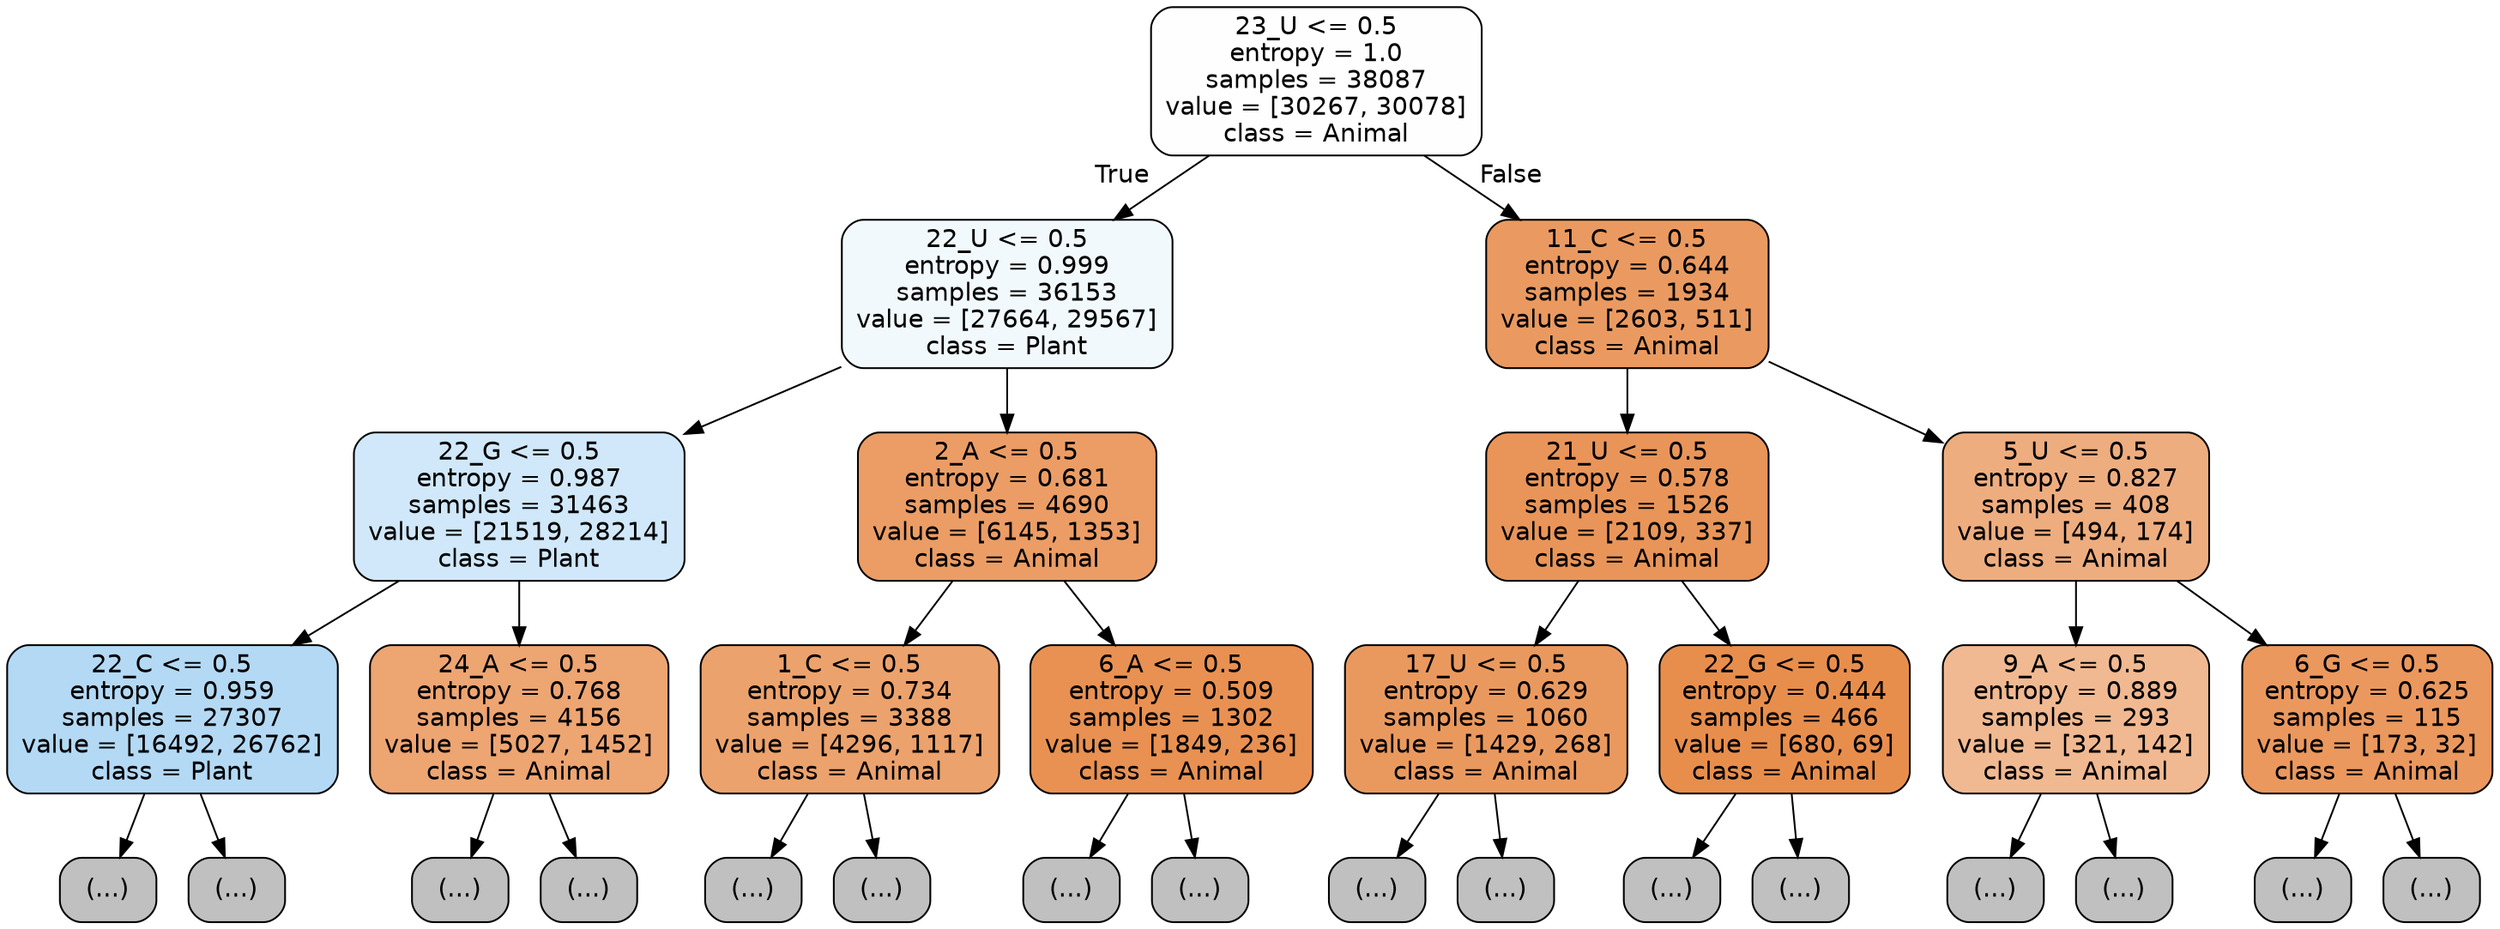 digraph Tree {
node [shape=box, style="filled, rounded", color="black", fontname="helvetica"] ;
edge [fontname="helvetica"] ;
0 [label="23_U <= 0.5\nentropy = 1.0\nsamples = 38087\nvalue = [30267, 30078]\nclass = Animal", fillcolor="#fffefe"] ;
1 [label="22_U <= 0.5\nentropy = 0.999\nsamples = 36153\nvalue = [27664, 29567]\nclass = Plant", fillcolor="#f2f9fd"] ;
0 -> 1 [labeldistance=2.5, labelangle=45, headlabel="True"] ;
2 [label="22_G <= 0.5\nentropy = 0.987\nsamples = 31463\nvalue = [21519, 28214]\nclass = Plant", fillcolor="#d0e8f9"] ;
1 -> 2 ;
3 [label="22_C <= 0.5\nentropy = 0.959\nsamples = 27307\nvalue = [16492, 26762]\nclass = Plant", fillcolor="#b3d9f5"] ;
2 -> 3 ;
4 [label="(...)", fillcolor="#C0C0C0"] ;
3 -> 4 ;
10663 [label="(...)", fillcolor="#C0C0C0"] ;
3 -> 10663 ;
12248 [label="24_A <= 0.5\nentropy = 0.768\nsamples = 4156\nvalue = [5027, 1452]\nclass = Animal", fillcolor="#eda572"] ;
2 -> 12248 ;
12249 [label="(...)", fillcolor="#C0C0C0"] ;
12248 -> 12249 ;
13932 [label="(...)", fillcolor="#C0C0C0"] ;
12248 -> 13932 ;
14005 [label="2_A <= 0.5\nentropy = 0.681\nsamples = 4690\nvalue = [6145, 1353]\nclass = Animal", fillcolor="#eb9d65"] ;
1 -> 14005 ;
14006 [label="1_C <= 0.5\nentropy = 0.734\nsamples = 3388\nvalue = [4296, 1117]\nclass = Animal", fillcolor="#eca26c"] ;
14005 -> 14006 ;
14007 [label="(...)", fillcolor="#C0C0C0"] ;
14006 -> 14007 ;
15204 [label="(...)", fillcolor="#C0C0C0"] ;
14006 -> 15204 ;
15429 [label="6_A <= 0.5\nentropy = 0.509\nsamples = 1302\nvalue = [1849, 236]\nclass = Animal", fillcolor="#e89152"] ;
14005 -> 15429 ;
15430 [label="(...)", fillcolor="#C0C0C0"] ;
15429 -> 15430 ;
15739 [label="(...)", fillcolor="#C0C0C0"] ;
15429 -> 15739 ;
15834 [label="11_C <= 0.5\nentropy = 0.644\nsamples = 1934\nvalue = [2603, 511]\nclass = Animal", fillcolor="#ea9a60"] ;
0 -> 15834 [labeldistance=2.5, labelangle=-45, headlabel="False"] ;
15835 [label="21_U <= 0.5\nentropy = 0.578\nsamples = 1526\nvalue = [2109, 337]\nclass = Animal", fillcolor="#e99559"] ;
15834 -> 15835 ;
15836 [label="17_U <= 0.5\nentropy = 0.629\nsamples = 1060\nvalue = [1429, 268]\nclass = Animal", fillcolor="#ea995e"] ;
15835 -> 15836 ;
15837 [label="(...)", fillcolor="#C0C0C0"] ;
15836 -> 15837 ;
16162 [label="(...)", fillcolor="#C0C0C0"] ;
15836 -> 16162 ;
16273 [label="22_G <= 0.5\nentropy = 0.444\nsamples = 466\nvalue = [680, 69]\nclass = Animal", fillcolor="#e88e4d"] ;
15835 -> 16273 ;
16274 [label="(...)", fillcolor="#C0C0C0"] ;
16273 -> 16274 ;
16373 [label="(...)", fillcolor="#C0C0C0"] ;
16273 -> 16373 ;
16420 [label="5_U <= 0.5\nentropy = 0.827\nsamples = 408\nvalue = [494, 174]\nclass = Animal", fillcolor="#eead7f"] ;
15834 -> 16420 ;
16421 [label="9_A <= 0.5\nentropy = 0.889\nsamples = 293\nvalue = [321, 142]\nclass = Animal", fillcolor="#f1b991"] ;
16420 -> 16421 ;
16422 [label="(...)", fillcolor="#C0C0C0"] ;
16421 -> 16422 ;
16529 [label="(...)", fillcolor="#C0C0C0"] ;
16421 -> 16529 ;
16564 [label="6_G <= 0.5\nentropy = 0.625\nsamples = 115\nvalue = [173, 32]\nclass = Animal", fillcolor="#ea985e"] ;
16420 -> 16564 ;
16565 [label="(...)", fillcolor="#C0C0C0"] ;
16564 -> 16565 ;
16586 [label="(...)", fillcolor="#C0C0C0"] ;
16564 -> 16586 ;
}